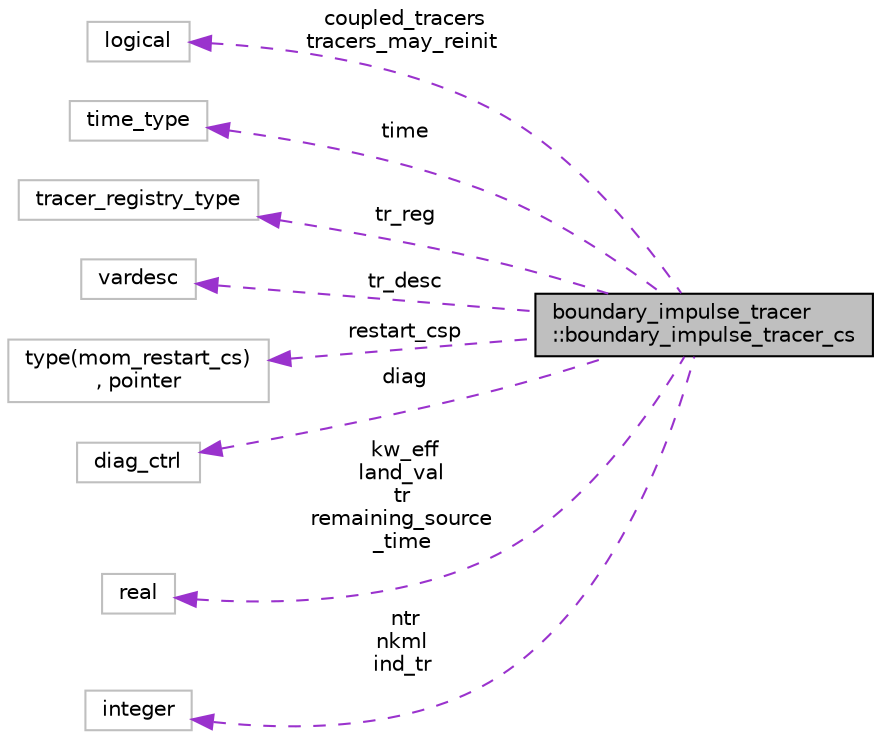 digraph "boundary_impulse_tracer::boundary_impulse_tracer_cs"
{
 // INTERACTIVE_SVG=YES
 // LATEX_PDF_SIZE
  edge [fontname="Helvetica",fontsize="10",labelfontname="Helvetica",labelfontsize="10"];
  node [fontname="Helvetica",fontsize="10",shape=record];
  rankdir="LR";
  Node1 [label="boundary_impulse_tracer\l::boundary_impulse_tracer_cs",height=0.2,width=0.4,color="black", fillcolor="grey75", style="filled", fontcolor="black",tooltip="The control structure for the boundary impulse tracer package."];
  Node2 -> Node1 [dir="back",color="darkorchid3",fontsize="10",style="dashed",label=" coupled_tracers\ntracers_may_reinit" ,fontname="Helvetica"];
  Node2 [label="logical",height=0.2,width=0.4,color="grey75", fillcolor="white", style="filled",tooltip=" "];
  Node3 -> Node1 [dir="back",color="darkorchid3",fontsize="10",style="dashed",label=" time" ,fontname="Helvetica"];
  Node3 [label="time_type",height=0.2,width=0.4,color="grey75", fillcolor="white", style="filled",tooltip=" "];
  Node4 -> Node1 [dir="back",color="darkorchid3",fontsize="10",style="dashed",label=" tr_reg" ,fontname="Helvetica"];
  Node4 [label="tracer_registry_type",height=0.2,width=0.4,color="grey75", fillcolor="white", style="filled",tooltip=" "];
  Node5 -> Node1 [dir="back",color="darkorchid3",fontsize="10",style="dashed",label=" tr_desc" ,fontname="Helvetica"];
  Node5 [label="vardesc",height=0.2,width=0.4,color="grey75", fillcolor="white", style="filled",tooltip=" "];
  Node6 -> Node1 [dir="back",color="darkorchid3",fontsize="10",style="dashed",label=" restart_csp" ,fontname="Helvetica"];
  Node6 [label="type(mom_restart_cs)\l, pointer",height=0.2,width=0.4,color="grey75", fillcolor="white", style="filled",tooltip=" "];
  Node7 -> Node1 [dir="back",color="darkorchid3",fontsize="10",style="dashed",label=" diag" ,fontname="Helvetica"];
  Node7 [label="diag_ctrl",height=0.2,width=0.4,color="grey75", fillcolor="white", style="filled",tooltip=" "];
  Node8 -> Node1 [dir="back",color="darkorchid3",fontsize="10",style="dashed",label=" kw_eff\nland_val\ntr\nremaining_source\l_time" ,fontname="Helvetica"];
  Node8 [label="real",height=0.2,width=0.4,color="grey75", fillcolor="white", style="filled",tooltip=" "];
  Node9 -> Node1 [dir="back",color="darkorchid3",fontsize="10",style="dashed",label=" ntr\nnkml\nind_tr" ,fontname="Helvetica"];
  Node9 [label="integer",height=0.2,width=0.4,color="grey75", fillcolor="white", style="filled",tooltip=" "];
}
